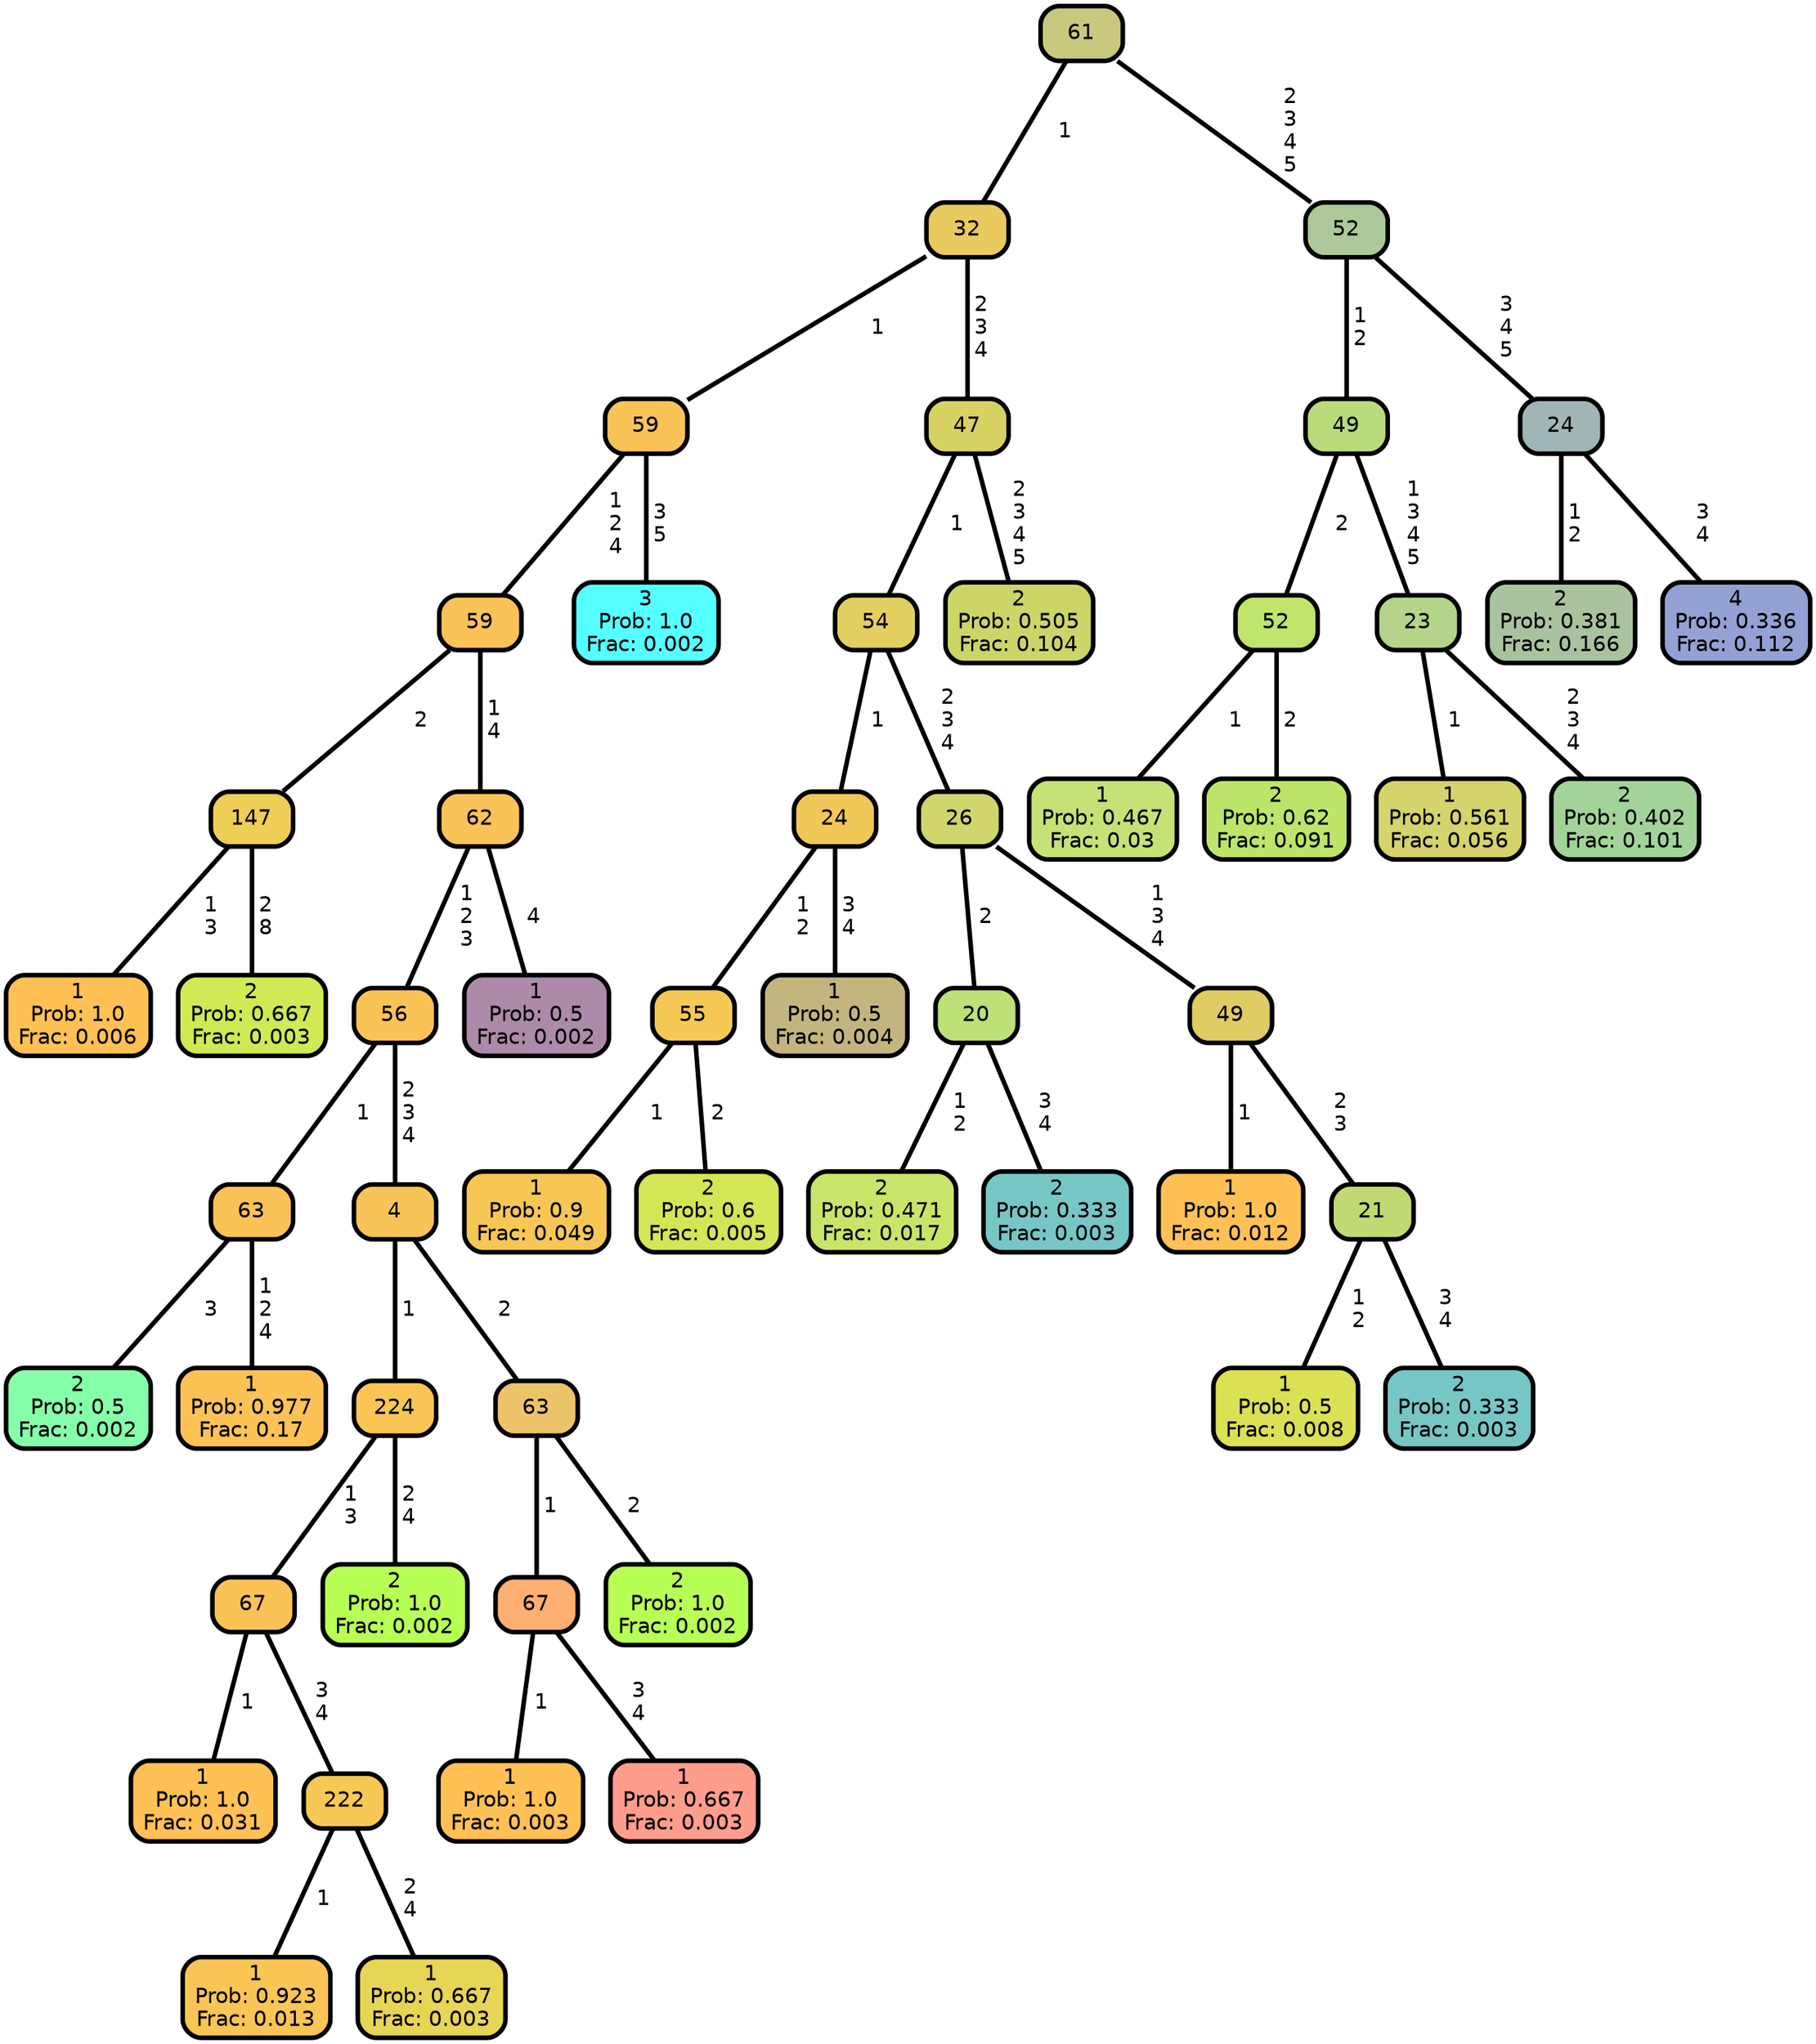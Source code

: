 graph Tree {
node [shape=box, style="filled, rounded",color="black",penwidth="3",fontcolor="black",                 fontname=helvetica] ;
graph [ranksep="0 equally", splines=straight,                 bgcolor=transparent, dpi=200] ;
edge [fontname=helvetica, color=black] ;
0 [label="1
Prob: 1.0
Frac: 0.006", fillcolor="#ffc155"] ;
1 [label="147", fillcolor="#efce55"] ;
2 [label="2
Prob: 0.667
Frac: 0.003", fillcolor="#cfea55"] ;
3 [label="59", fillcolor="#f9c357"] ;
4 [label="2
Prob: 0.5
Frac: 0.002", fillcolor="#86ffaa"] ;
5 [label="63", fillcolor="#fbc355"] ;
6 [label="1
Prob: 0.977
Frac: 0.17", fillcolor="#fdc255"] ;
7 [label="56", fillcolor="#fac356"] ;
8 [label="1
Prob: 1.0
Frac: 0.031", fillcolor="#ffc155"] ;
9 [label="67", fillcolor="#fbc355"] ;
10 [label="1
Prob: 0.923
Frac: 0.013", fillcolor="#f9c555"] ;
11 [label="222", fillcolor="#f6c855"] ;
12 [label="1
Prob: 0.667
Frac: 0.003", fillcolor="#e7d555"] ;
13 [label="224", fillcolor="#f9c655"] ;
14 [label="2
Prob: 1.0
Frac: 0.002", fillcolor="#b8ff55"] ;
15 [label="4", fillcolor="#f7c557"] ;
16 [label="1
Prob: 1.0
Frac: 0.003", fillcolor="#ffc155"] ;
17 [label="67", fillcolor="#ffaf71"] ;
18 [label="1
Prob: 0.667
Frac: 0.003", fillcolor="#ff9d8d"] ;
19 [label="63", fillcolor="#edc36a"] ;
20 [label="2
Prob: 1.0
Frac: 0.002", fillcolor="#b8ff55"] ;
21 [label="62", fillcolor="#fac357"] ;
22 [label="1
Prob: 0.5
Frac: 0.002", fillcolor="#ac8baa"] ;
23 [label="59", fillcolor="#f8c458"] ;
24 [label="3
Prob: 1.0
Frac: 0.002", fillcolor="#55ffff"] ;
25 [label="32", fillcolor="#e9ca5e"] ;
26 [label="1
Prob: 0.9
Frac: 0.049", fillcolor="#f7c755"] ;
27 [label="55", fillcolor="#f4ca55"] ;
28 [label="2
Prob: 0.6
Frac: 0.005", fillcolor="#d4e655"] ;
29 [label="24", fillcolor="#f1c857"] ;
30 [label="1
Prob: 0.5
Frac: 0.004", fillcolor="#c4b57f"] ;
31 [label="54", fillcolor="#e3ce60"] ;
32 [label="2
Prob: 0.471
Frac: 0.017", fillcolor="#c9e569"] ;
33 [label="20", fillcolor="#bde077"] ;
34 [label="2
Prob: 0.333
Frac: 0.003", fillcolor="#77c6c6"] ;
35 [label="26", fillcolor="#d0d56c"] ;
36 [label="1
Prob: 1.0
Frac: 0.012", fillcolor="#ffc155"] ;
37 [label="49", fillcolor="#e1cc63"] ;
38 [label="1
Prob: 0.5
Frac: 0.008", fillcolor="#dbe055"] ;
39 [label="21", fillcolor="#c0d973"] ;
40 [label="2
Prob: 0.333
Frac: 0.003", fillcolor="#77c6c6"] ;
41 [label="47", fillcolor="#d8d164"] ;
42 [label="2
Prob: 0.505
Frac: 0.104", fillcolor="#ccd568"] ;
43 [label="61", fillcolor="#c8c97e"] ;
44 [label="1
Prob: 0.467
Frac: 0.03", fillcolor="#c5e277"] ;
45 [label="52", fillcolor="#c0e46c"] ;
46 [label="2
Prob: 0.62
Frac: 0.091", fillcolor="#bee569"] ;
47 [label="49", fillcolor="#b9db7c"] ;
48 [label="1
Prob: 0.561
Frac: 0.056", fillcolor="#d5d36c"] ;
49 [label="23", fillcolor="#b4d489"] ;
50 [label="2
Prob: 0.402
Frac: 0.101", fillcolor="#a2d499"] ;
51 [label="52", fillcolor="#adc899"] ;
52 [label="2
Prob: 0.381
Frac: 0.166", fillcolor="#a9c39f"] ;
53 [label="24", fillcolor="#a0b5b5"] ;
54 [label="4
Prob: 0.336
Frac: 0.112", fillcolor="#94a1d4"] ;
1 -- 0 [label=" 1\n 3",penwidth=3] ;
1 -- 2 [label=" 2\n 8",penwidth=3] ;
3 -- 1 [label=" 2",penwidth=3] ;
3 -- 21 [label=" 1\n 4",penwidth=3] ;
5 -- 4 [label=" 3",penwidth=3] ;
5 -- 6 [label=" 1\n 2\n 4",penwidth=3] ;
7 -- 5 [label=" 1",penwidth=3] ;
7 -- 15 [label=" 2\n 3\n 4",penwidth=3] ;
9 -- 8 [label=" 1",penwidth=3] ;
9 -- 11 [label=" 3\n 4",penwidth=3] ;
11 -- 10 [label=" 1",penwidth=3] ;
11 -- 12 [label=" 2\n 4",penwidth=3] ;
13 -- 9 [label=" 1\n 3",penwidth=3] ;
13 -- 14 [label=" 2\n 4",penwidth=3] ;
15 -- 13 [label=" 1",penwidth=3] ;
15 -- 19 [label=" 2",penwidth=3] ;
17 -- 16 [label=" 1",penwidth=3] ;
17 -- 18 [label=" 3\n 4",penwidth=3] ;
19 -- 17 [label=" 1",penwidth=3] ;
19 -- 20 [label=" 2",penwidth=3] ;
21 -- 7 [label=" 1\n 2\n 3",penwidth=3] ;
21 -- 22 [label=" 4",penwidth=3] ;
23 -- 3 [label=" 1\n 2\n 4",penwidth=3] ;
23 -- 24 [label=" 3\n 5",penwidth=3] ;
25 -- 23 [label=" 1",penwidth=3] ;
25 -- 41 [label=" 2\n 3\n 4",penwidth=3] ;
27 -- 26 [label=" 1",penwidth=3] ;
27 -- 28 [label=" 2",penwidth=3] ;
29 -- 27 [label=" 1\n 2",penwidth=3] ;
29 -- 30 [label=" 3\n 4",penwidth=3] ;
31 -- 29 [label=" 1",penwidth=3] ;
31 -- 35 [label=" 2\n 3\n 4",penwidth=3] ;
33 -- 32 [label=" 1\n 2",penwidth=3] ;
33 -- 34 [label=" 3\n 4",penwidth=3] ;
35 -- 33 [label=" 2",penwidth=3] ;
35 -- 37 [label=" 1\n 3\n 4",penwidth=3] ;
37 -- 36 [label=" 1",penwidth=3] ;
37 -- 39 [label=" 2\n 3",penwidth=3] ;
39 -- 38 [label=" 1\n 2",penwidth=3] ;
39 -- 40 [label=" 3\n 4",penwidth=3] ;
41 -- 31 [label=" 1",penwidth=3] ;
41 -- 42 [label=" 2\n 3\n 4\n 5",penwidth=3] ;
43 -- 25 [label=" 1",penwidth=3] ;
43 -- 51 [label=" 2\n 3\n 4\n 5",penwidth=3] ;
45 -- 44 [label=" 1",penwidth=3] ;
45 -- 46 [label=" 2",penwidth=3] ;
47 -- 45 [label=" 2",penwidth=3] ;
47 -- 49 [label=" 1\n 3\n 4\n 5",penwidth=3] ;
49 -- 48 [label=" 1",penwidth=3] ;
49 -- 50 [label=" 2\n 3\n 4",penwidth=3] ;
51 -- 47 [label=" 1\n 2",penwidth=3] ;
51 -- 53 [label=" 3\n 4\n 5",penwidth=3] ;
53 -- 52 [label=" 1\n 2",penwidth=3] ;
53 -- 54 [label=" 3\n 4",penwidth=3] ;
{rank = same;}}
